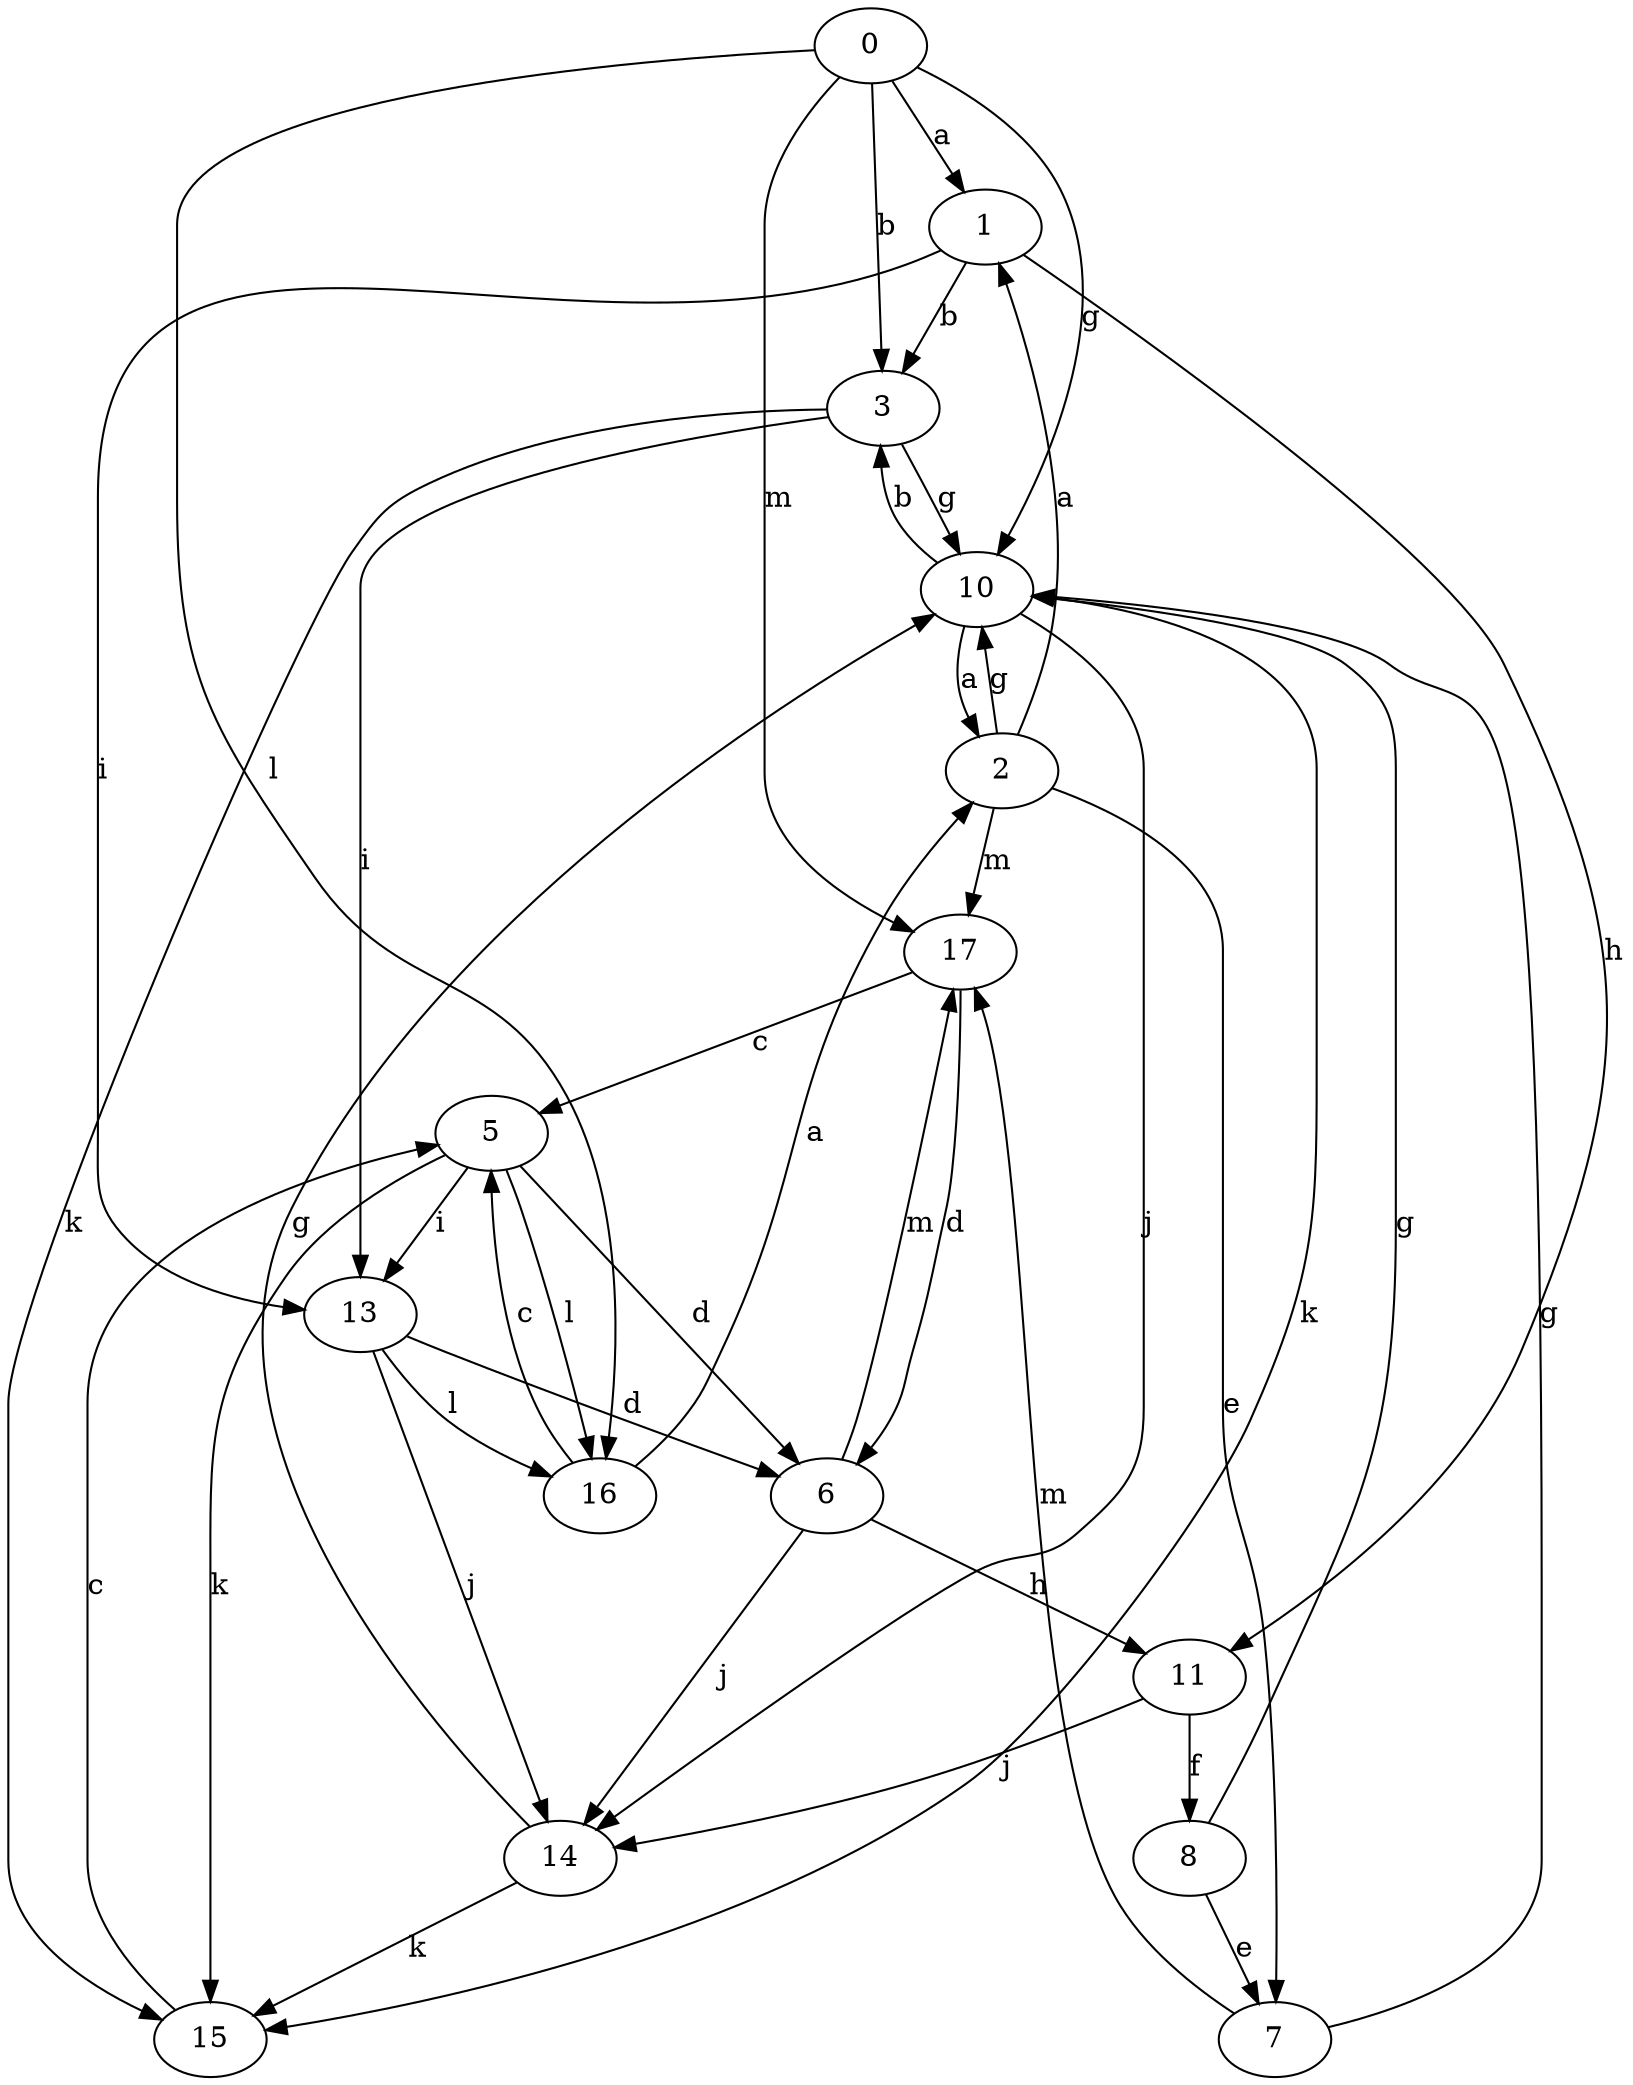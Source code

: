 strict digraph  {
1;
2;
0;
3;
5;
6;
7;
8;
10;
11;
13;
14;
15;
16;
17;
1 -> 3  [label=b];
1 -> 11  [label=h];
1 -> 13  [label=i];
2 -> 1  [label=a];
2 -> 7  [label=e];
2 -> 10  [label=g];
2 -> 17  [label=m];
0 -> 1  [label=a];
0 -> 3  [label=b];
0 -> 10  [label=g];
0 -> 16  [label=l];
0 -> 17  [label=m];
3 -> 10  [label=g];
3 -> 13  [label=i];
3 -> 15  [label=k];
5 -> 6  [label=d];
5 -> 13  [label=i];
5 -> 15  [label=k];
5 -> 16  [label=l];
6 -> 11  [label=h];
6 -> 14  [label=j];
6 -> 17  [label=m];
7 -> 10  [label=g];
7 -> 17  [label=m];
8 -> 7  [label=e];
8 -> 10  [label=g];
10 -> 2  [label=a];
10 -> 3  [label=b];
10 -> 14  [label=j];
10 -> 15  [label=k];
11 -> 8  [label=f];
11 -> 14  [label=j];
13 -> 6  [label=d];
13 -> 14  [label=j];
13 -> 16  [label=l];
14 -> 10  [label=g];
14 -> 15  [label=k];
15 -> 5  [label=c];
16 -> 2  [label=a];
16 -> 5  [label=c];
17 -> 5  [label=c];
17 -> 6  [label=d];
}
